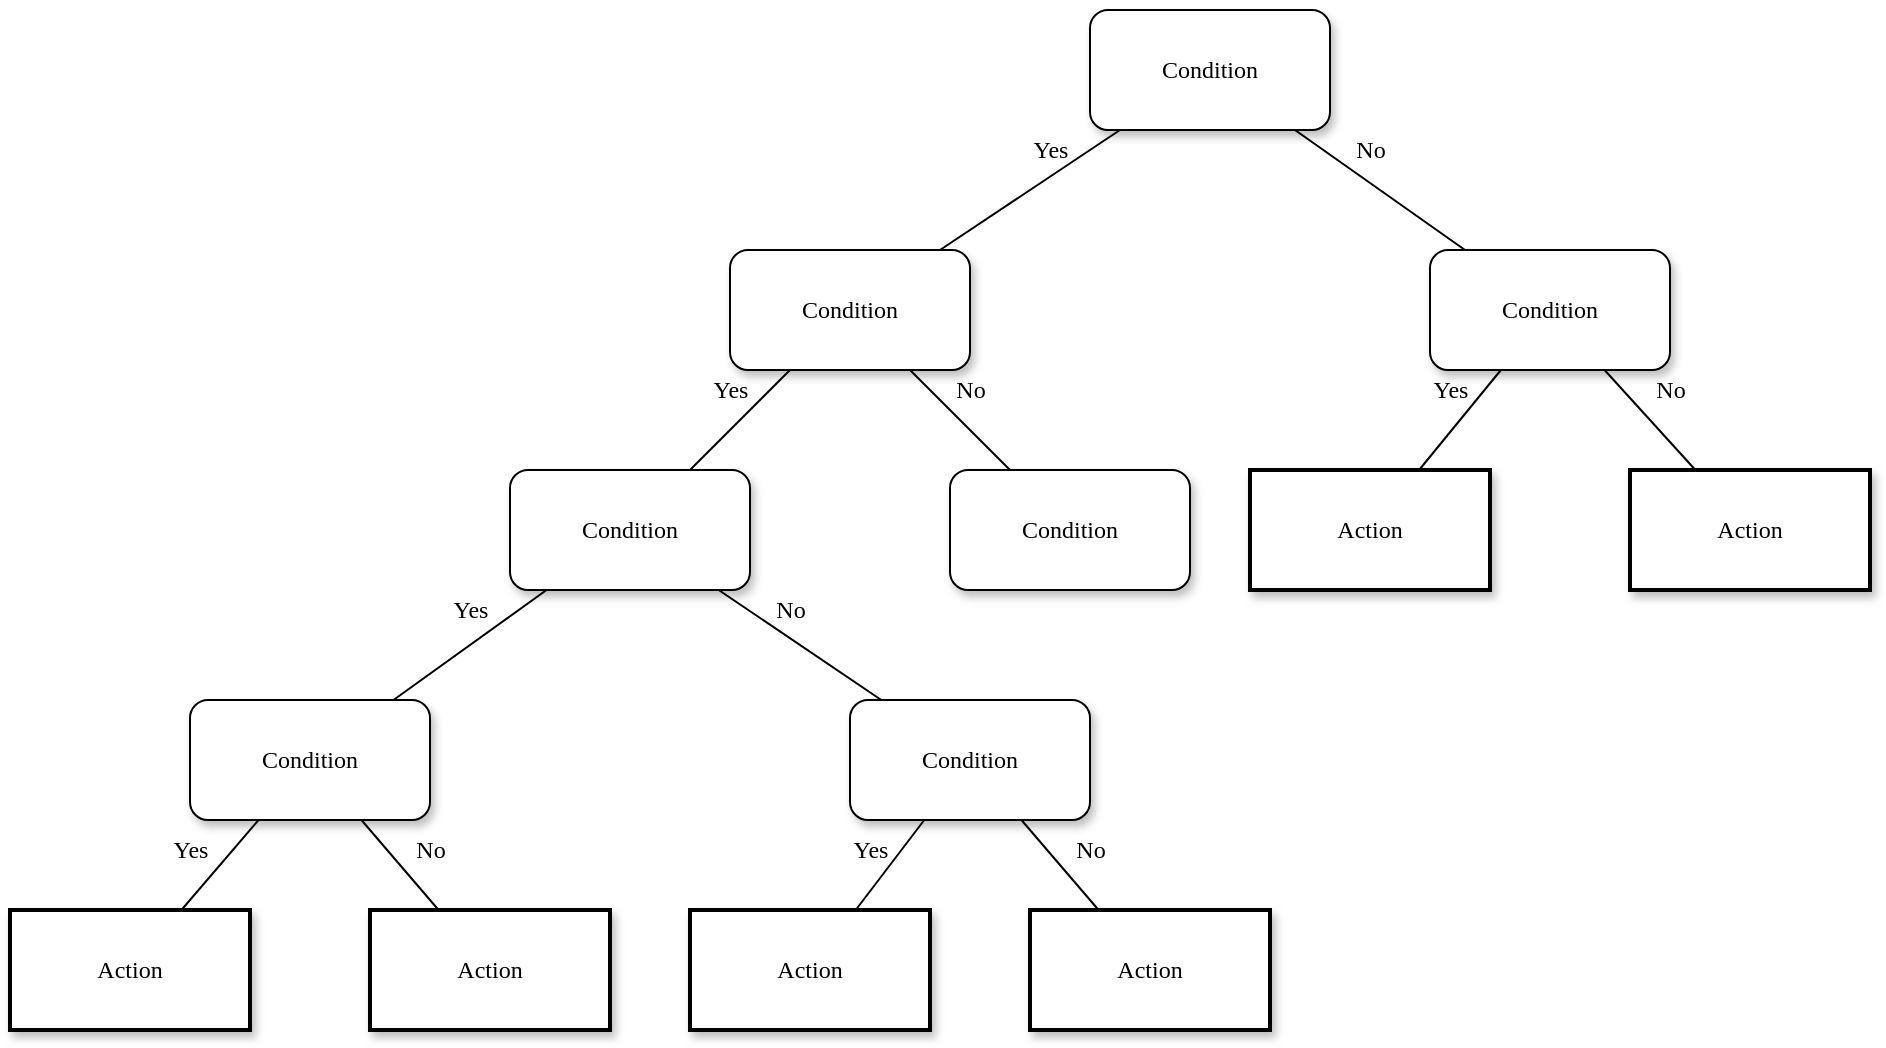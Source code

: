 <mxfile version="14.4.3" type="github"><diagram name="Page-1" id="10a91c8b-09ff-31b1-d368-03940ed4cc9e"><mxGraphModel dx="1408" dy="699" grid="1" gridSize="10" guides="1" tooltips="1" connect="1" arrows="1" fold="1" page="1" pageScale="1" pageWidth="1100" pageHeight="850" background="#ffffff" math="0" shadow="0"><root><mxCell id="0"/><mxCell id="1" parent="0"/><mxCell id="62893188c0fa7362-1" value="Condition" style="whiteSpace=wrap;html=1;rounded=1;shadow=1;labelBackgroundColor=none;strokeWidth=1;fontFamily=Verdana;fontSize=12;align=center;" parent="1" vertex="1"><mxGeometry x="610" y="50" width="120" height="60" as="geometry"/></mxCell><mxCell id="62893188c0fa7362-2" value="&lt;span&gt;Condition&lt;/span&gt;" style="whiteSpace=wrap;html=1;rounded=1;shadow=1;labelBackgroundColor=none;strokeWidth=1;fontFamily=Verdana;fontSize=12;align=center;" parent="1" vertex="1"><mxGeometry x="430" y="170" width="120" height="60" as="geometry"/></mxCell><mxCell id="62893188c0fa7362-3" value="&lt;span&gt;Condition&lt;/span&gt;" style="whiteSpace=wrap;html=1;rounded=1;shadow=1;labelBackgroundColor=none;strokeWidth=1;fontFamily=Verdana;fontSize=12;align=center;" parent="1" vertex="1"><mxGeometry x="780" y="170" width="120" height="60" as="geometry"/></mxCell><mxCell id="62893188c0fa7362-4" value="No" style="rounded=0;html=1;labelBackgroundColor=none;startArrow=none;startFill=0;startSize=5;endArrow=none;endFill=0;endSize=5;jettySize=auto;orthogonalLoop=1;strokeWidth=1;fontFamily=Verdana;fontSize=12" parent="1" source="62893188c0fa7362-1" target="62893188c0fa7362-3" edge="1"><mxGeometry x="-0.3" y="13" relative="1" as="geometry"><mxPoint as="offset"/></mxGeometry></mxCell><mxCell id="62893188c0fa7362-5" value="Yes" style="rounded=0;html=1;labelBackgroundColor=none;startArrow=none;startFill=0;startSize=5;endArrow=none;endFill=0;endSize=5;jettySize=auto;orthogonalLoop=1;strokeWidth=1;fontFamily=Verdana;fontSize=12" parent="1" source="62893188c0fa7362-1" target="62893188c0fa7362-2" edge="1"><mxGeometry x="-0.359" y="-11" relative="1" as="geometry"><mxPoint as="offset"/></mxGeometry></mxCell><mxCell id="62893188c0fa7362-8" value="&lt;span&gt;Condition&lt;/span&gt;" style="whiteSpace=wrap;html=1;rounded=1;shadow=1;labelBackgroundColor=none;strokeWidth=1;fontFamily=Verdana;fontSize=12;align=center;" parent="1" vertex="1"><mxGeometry x="320" y="280" width="120" height="60" as="geometry"/></mxCell><mxCell id="62893188c0fa7362-9" value="&lt;span&gt;Condition&lt;/span&gt;" style="whiteSpace=wrap;html=1;rounded=1;shadow=1;labelBackgroundColor=none;strokeWidth=1;fontFamily=Verdana;fontSize=12;align=center;" parent="1" vertex="1"><mxGeometry x="540" y="280" width="120" height="60" as="geometry"/></mxCell><mxCell id="62893188c0fa7362-10" value="&lt;span&gt;Action&lt;/span&gt;" style="whiteSpace=wrap;html=1;rounded=0;shadow=1;labelBackgroundColor=none;strokeWidth=2;fontFamily=Verdana;fontSize=12;align=center;" parent="1" vertex="1"><mxGeometry x="690" y="280" width="120" height="60" as="geometry"/></mxCell><mxCell id="62893188c0fa7362-11" value="&lt;span&gt;Action&lt;/span&gt;" style="whiteSpace=wrap;html=1;rounded=0;shadow=1;labelBackgroundColor=none;strokeWidth=2;fontFamily=Verdana;fontSize=12;align=center;" parent="1" vertex="1"><mxGeometry x="880" y="280" width="120" height="60" as="geometry"/></mxCell><mxCell id="62893188c0fa7362-12" value="&lt;span&gt;Condition&lt;/span&gt;" style="whiteSpace=wrap;html=1;rounded=1;shadow=1;labelBackgroundColor=none;strokeWidth=1;fontFamily=Verdana;fontSize=12;align=center;" parent="1" vertex="1"><mxGeometry x="160" y="395" width="120" height="60" as="geometry"/></mxCell><mxCell id="62893188c0fa7362-13" value="&lt;span&gt;Condition&lt;/span&gt;" style="whiteSpace=wrap;html=1;rounded=1;shadow=1;labelBackgroundColor=none;strokeWidth=1;fontFamily=Verdana;fontSize=12;align=center;" parent="1" vertex="1"><mxGeometry x="490" y="395" width="120" height="60" as="geometry"/></mxCell><mxCell id="62893188c0fa7362-14" value="Yes" style="rounded=0;html=1;labelBackgroundColor=none;startArrow=none;startFill=0;startSize=5;endArrow=none;endFill=0;endSize=5;jettySize=auto;orthogonalLoop=1;strokeWidth=1;fontFamily=Verdana;fontSize=12" parent="1" source="62893188c0fa7362-2" target="62893188c0fa7362-8" edge="1"><mxGeometry x="-0.2" y="-14" relative="1" as="geometry"><mxPoint as="offset"/></mxGeometry></mxCell><mxCell id="62893188c0fa7362-15" value="No" style="rounded=0;html=1;labelBackgroundColor=none;startArrow=none;startFill=0;startSize=5;endArrow=none;endFill=0;endSize=5;jettySize=auto;orthogonalLoop=1;strokeWidth=1;fontFamily=Verdana;fontSize=12" parent="1" source="62893188c0fa7362-2" target="62893188c0fa7362-9" edge="1"><mxGeometry x="-0.2" y="14" relative="1" as="geometry"><mxPoint as="offset"/></mxGeometry></mxCell><mxCell id="62893188c0fa7362-16" value="Yes" style="rounded=0;html=1;labelBackgroundColor=none;startArrow=none;startFill=0;startSize=5;endArrow=none;endFill=0;endSize=5;jettySize=auto;orthogonalLoop=1;strokeWidth=1;fontFamily=Verdana;fontSize=12" parent="1" source="62893188c0fa7362-3" target="62893188c0fa7362-10" edge="1"><mxGeometry x="-0.261" y="-13" relative="1" as="geometry"><mxPoint as="offset"/></mxGeometry></mxCell><mxCell id="62893188c0fa7362-17" value="No" style="rounded=0;html=1;labelBackgroundColor=none;startArrow=none;startFill=0;startSize=5;endArrow=none;endFill=0;endSize=5;jettySize=auto;orthogonalLoop=1;strokeWidth=1;fontFamily=Verdana;fontSize=12" parent="1" source="62893188c0fa7362-3" target="62893188c0fa7362-11" edge="1"><mxGeometry x="-0.129" y="17" relative="1" as="geometry"><mxPoint as="offset"/></mxGeometry></mxCell><mxCell id="62893188c0fa7362-18" value="Yes" style="rounded=0;html=1;labelBackgroundColor=none;startArrow=none;startFill=0;startSize=5;endArrow=none;endFill=0;endSize=5;jettySize=auto;orthogonalLoop=1;strokeWidth=1;fontFamily=Verdana;fontSize=12" parent="1" source="62893188c0fa7362-8" target="62893188c0fa7362-12" edge="1"><mxGeometry x="-0.217" y="-14" relative="1" as="geometry"><mxPoint as="offset"/></mxGeometry></mxCell><mxCell id="62893188c0fa7362-19" value="No" style="rounded=0;html=1;labelBackgroundColor=none;startArrow=none;startFill=0;startSize=5;endArrow=none;endFill=0;endSize=5;jettySize=auto;orthogonalLoop=1;strokeWidth=1;fontFamily=Verdana;fontSize=12" parent="1" source="62893188c0fa7362-8" target="62893188c0fa7362-13" edge="1"><mxGeometry x="-0.284" y="12" relative="1" as="geometry"><mxPoint as="offset"/></mxGeometry></mxCell><mxCell id="62893188c0fa7362-20" value="Action" style="whiteSpace=wrap;html=1;rounded=0;shadow=1;labelBackgroundColor=none;strokeWidth=2;fontFamily=Verdana;fontSize=12;align=center;" parent="1" vertex="1"><mxGeometry x="70" y="500" width="120" height="60" as="geometry"/></mxCell><mxCell id="62893188c0fa7362-21" value="&lt;span&gt;Action&lt;/span&gt;" style="whiteSpace=wrap;html=1;rounded=0;shadow=1;labelBackgroundColor=none;strokeWidth=2;fontFamily=Verdana;fontSize=12;align=center;" parent="1" vertex="1"><mxGeometry x="250" y="500" width="120" height="60" as="geometry"/></mxCell><mxCell id="62893188c0fa7362-22" value="&lt;span&gt;Action&lt;/span&gt;" style="whiteSpace=wrap;html=1;rounded=0;shadow=1;labelBackgroundColor=none;strokeWidth=2;fontFamily=Verdana;fontSize=12;align=center;" parent="1" vertex="1"><mxGeometry x="410" y="500" width="120" height="60" as="geometry"/></mxCell><mxCell id="62893188c0fa7362-23" value="&lt;span&gt;Action&lt;/span&gt;" style="whiteSpace=wrap;html=1;rounded=0;shadow=1;labelBackgroundColor=none;strokeWidth=2;fontFamily=Verdana;fontSize=12;align=center;" parent="1" vertex="1"><mxGeometry x="580" y="500" width="120" height="60" as="geometry"/></mxCell><mxCell id="62893188c0fa7362-24" value="Yes" style="rounded=0;html=1;labelBackgroundColor=none;startArrow=none;startFill=0;startSize=5;endArrow=none;endFill=0;endSize=5;jettySize=auto;orthogonalLoop=1;strokeWidth=1;fontFamily=Verdana;fontSize=12" parent="1" source="62893188c0fa7362-12" target="62893188c0fa7362-20" edge="1"><mxGeometry x="0.137" y="-16" relative="1" as="geometry"><mxPoint as="offset"/></mxGeometry></mxCell><mxCell id="62893188c0fa7362-25" value="No" style="rounded=0;html=1;labelBackgroundColor=none;startArrow=none;startFill=0;startSize=5;endArrow=none;endFill=0;endSize=5;jettySize=auto;orthogonalLoop=1;strokeWidth=1;fontFamily=Verdana;fontSize=12" parent="1" source="62893188c0fa7362-12" target="62893188c0fa7362-21" edge="1"><mxGeometry x="0.137" y="16" relative="1" as="geometry"><mxPoint as="offset"/></mxGeometry></mxCell><mxCell id="62893188c0fa7362-26" value="Yes" style="rounded=0;html=1;labelBackgroundColor=none;startArrow=none;startFill=0;startSize=5;endArrow=none;endFill=0;endSize=5;jettySize=auto;orthogonalLoop=1;strokeWidth=1;fontFamily=Verdana;fontSize=12" parent="1" source="62893188c0fa7362-13" target="62893188c0fa7362-22" edge="1"><mxGeometry x="0.003" y="-12" relative="1" as="geometry"><mxPoint as="offset"/></mxGeometry></mxCell><mxCell id="62893188c0fa7362-27" value="No" style="rounded=0;html=1;labelBackgroundColor=none;startArrow=none;startFill=0;startSize=5;endArrow=none;endFill=0;endSize=5;jettySize=auto;orthogonalLoop=1;strokeWidth=1;fontFamily=Verdana;fontSize=12" parent="1" source="62893188c0fa7362-13" target="62893188c0fa7362-23" edge="1"><mxGeometry x="0.137" y="16" relative="1" as="geometry"><mxPoint as="offset"/></mxGeometry></mxCell></root></mxGraphModel></diagram></mxfile>